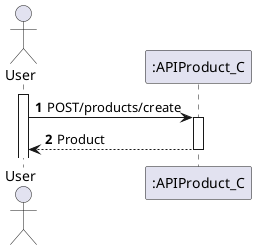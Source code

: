 @startuml
'https://plantuml.com/sequence-diagram

autoactivate on
autonumber

actor "User" as User
participant ":APIProduct_C" as pro1

activate User

User -> pro1: POST/products/create
pro1 --> User: Product
@enduml